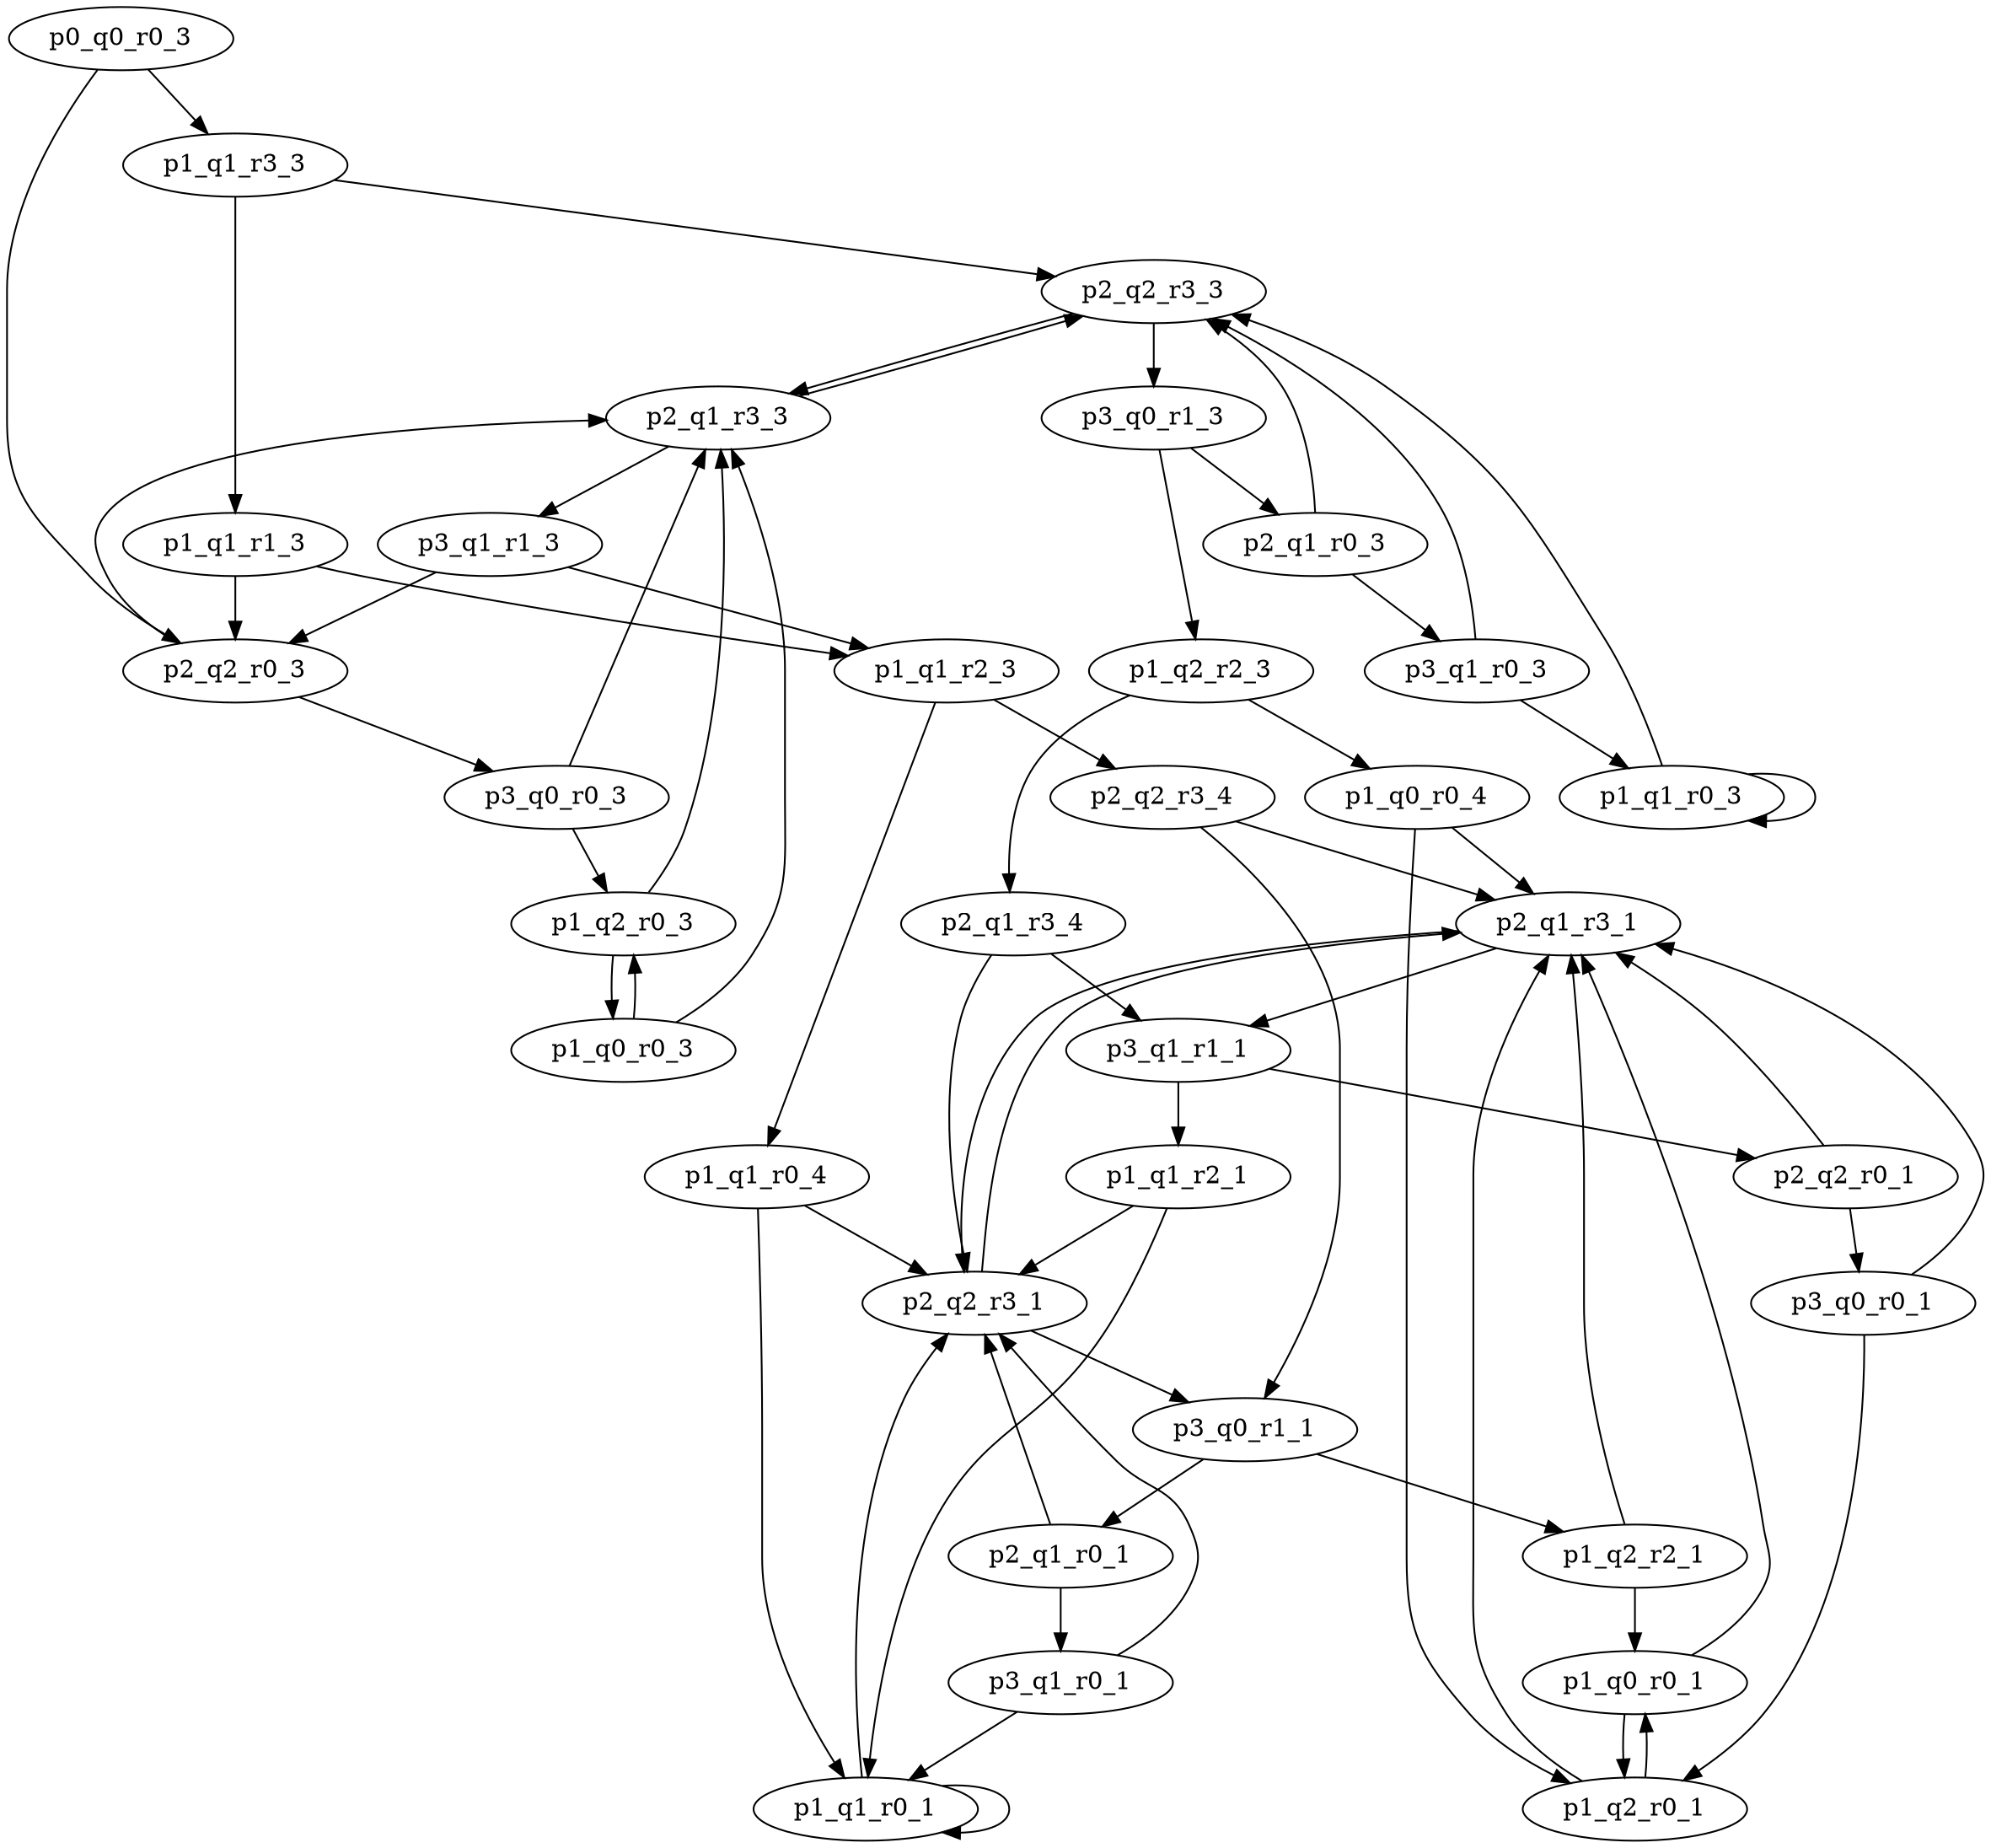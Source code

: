 digraph Test{
p0_q0_r0_3 -> p1_q1_r3_3; 
p0_q0_r0_3 -> p2_q2_r0_3; 
p1_q1_r3_3 -> p2_q2_r3_3; 
p1_q1_r3_3 -> p1_q1_r1_3; 
p2_q2_r0_3 -> p2_q1_r3_3; 
p2_q2_r0_3 -> p3_q0_r0_3; 
p2_q2_r3_3 -> p2_q1_r3_3; 
p2_q2_r3_3 -> p3_q0_r1_3; 
p1_q1_r1_3 -> p2_q2_r0_3; 
p1_q1_r1_3 -> p1_q1_r2_3; 
p2_q1_r3_3 -> p2_q2_r3_3; 
p2_q1_r3_3 -> p3_q1_r1_3; 
p3_q0_r0_3 -> p2_q1_r3_3; 
p3_q0_r0_3 -> p1_q2_r0_3; 
p3_q0_r1_3 -> p2_q1_r0_3; 
p3_q0_r1_3 -> p1_q2_r2_3; 
p1_q1_r2_3 -> p2_q2_r3_4; 
p1_q1_r2_3 -> p1_q1_r0_4; 
p3_q1_r1_3 -> p2_q2_r0_3; 
p3_q1_r1_3 -> p1_q1_r2_3; 
p1_q2_r0_3 -> p2_q1_r3_3; 
p1_q2_r0_3 -> p1_q0_r0_3; 
p2_q1_r0_3 -> p2_q2_r3_3; 
p2_q1_r0_3 -> p3_q1_r0_3; 
p1_q2_r2_3 -> p2_q1_r3_4; 
p1_q2_r2_3 -> p1_q0_r0_4; 
p2_q2_r3_4 -> p2_q1_r3_1; 
p2_q2_r3_4 -> p3_q0_r1_1; 
p1_q1_r0_4 -> p2_q2_r3_1; 
p1_q1_r0_4 -> p1_q1_r0_1; 
p1_q0_r0_3 -> p2_q1_r3_3; 
p1_q0_r0_3 -> p1_q2_r0_3; 
p3_q1_r0_3 -> p2_q2_r3_3; 
p3_q1_r0_3 -> p1_q1_r0_3; 
p2_q1_r3_4 -> p2_q2_r3_1; 
p2_q1_r3_4 -> p3_q1_r1_1; 
p1_q0_r0_4 -> p2_q1_r3_1; 
p1_q0_r0_4 -> p1_q2_r0_1; 
p2_q1_r3_1 -> p2_q2_r3_1; 
p2_q1_r3_1 -> p3_q1_r1_1; 
p3_q0_r1_1 -> p2_q1_r0_1; 
p3_q0_r1_1 -> p1_q2_r2_1; 
p2_q2_r3_1 -> p2_q1_r3_1; 
p2_q2_r3_1 -> p3_q0_r1_1; 
p1_q1_r0_1 -> p2_q2_r3_1; 
p1_q1_r0_1 -> p1_q1_r0_1; 
p1_q1_r0_3 -> p2_q2_r3_3; 
p1_q1_r0_3 -> p1_q1_r0_3; 
p3_q1_r1_1 -> p2_q2_r0_1; 
p3_q1_r1_1 -> p1_q1_r2_1; 
p1_q2_r0_1 -> p2_q1_r3_1; 
p1_q2_r0_1 -> p1_q0_r0_1; 
p2_q1_r0_1 -> p2_q2_r3_1; 
p2_q1_r0_1 -> p3_q1_r0_1; 
p1_q2_r2_1 -> p2_q1_r3_1; 
p1_q2_r2_1 -> p1_q0_r0_1; 
p2_q2_r0_1 -> p2_q1_r3_1; 
p2_q2_r0_1 -> p3_q0_r0_1; 
p1_q1_r2_1 -> p2_q2_r3_1; 
p1_q1_r2_1 -> p1_q1_r0_1; 
p1_q0_r0_1 -> p2_q1_r3_1; 
p1_q0_r0_1 -> p1_q2_r0_1; 
p3_q1_r0_1 -> p2_q2_r3_1; 
p3_q1_r0_1 -> p1_q1_r0_1; 
p3_q0_r0_1 -> p2_q1_r3_1; 
p3_q0_r0_1 -> p1_q2_r0_1; 
}